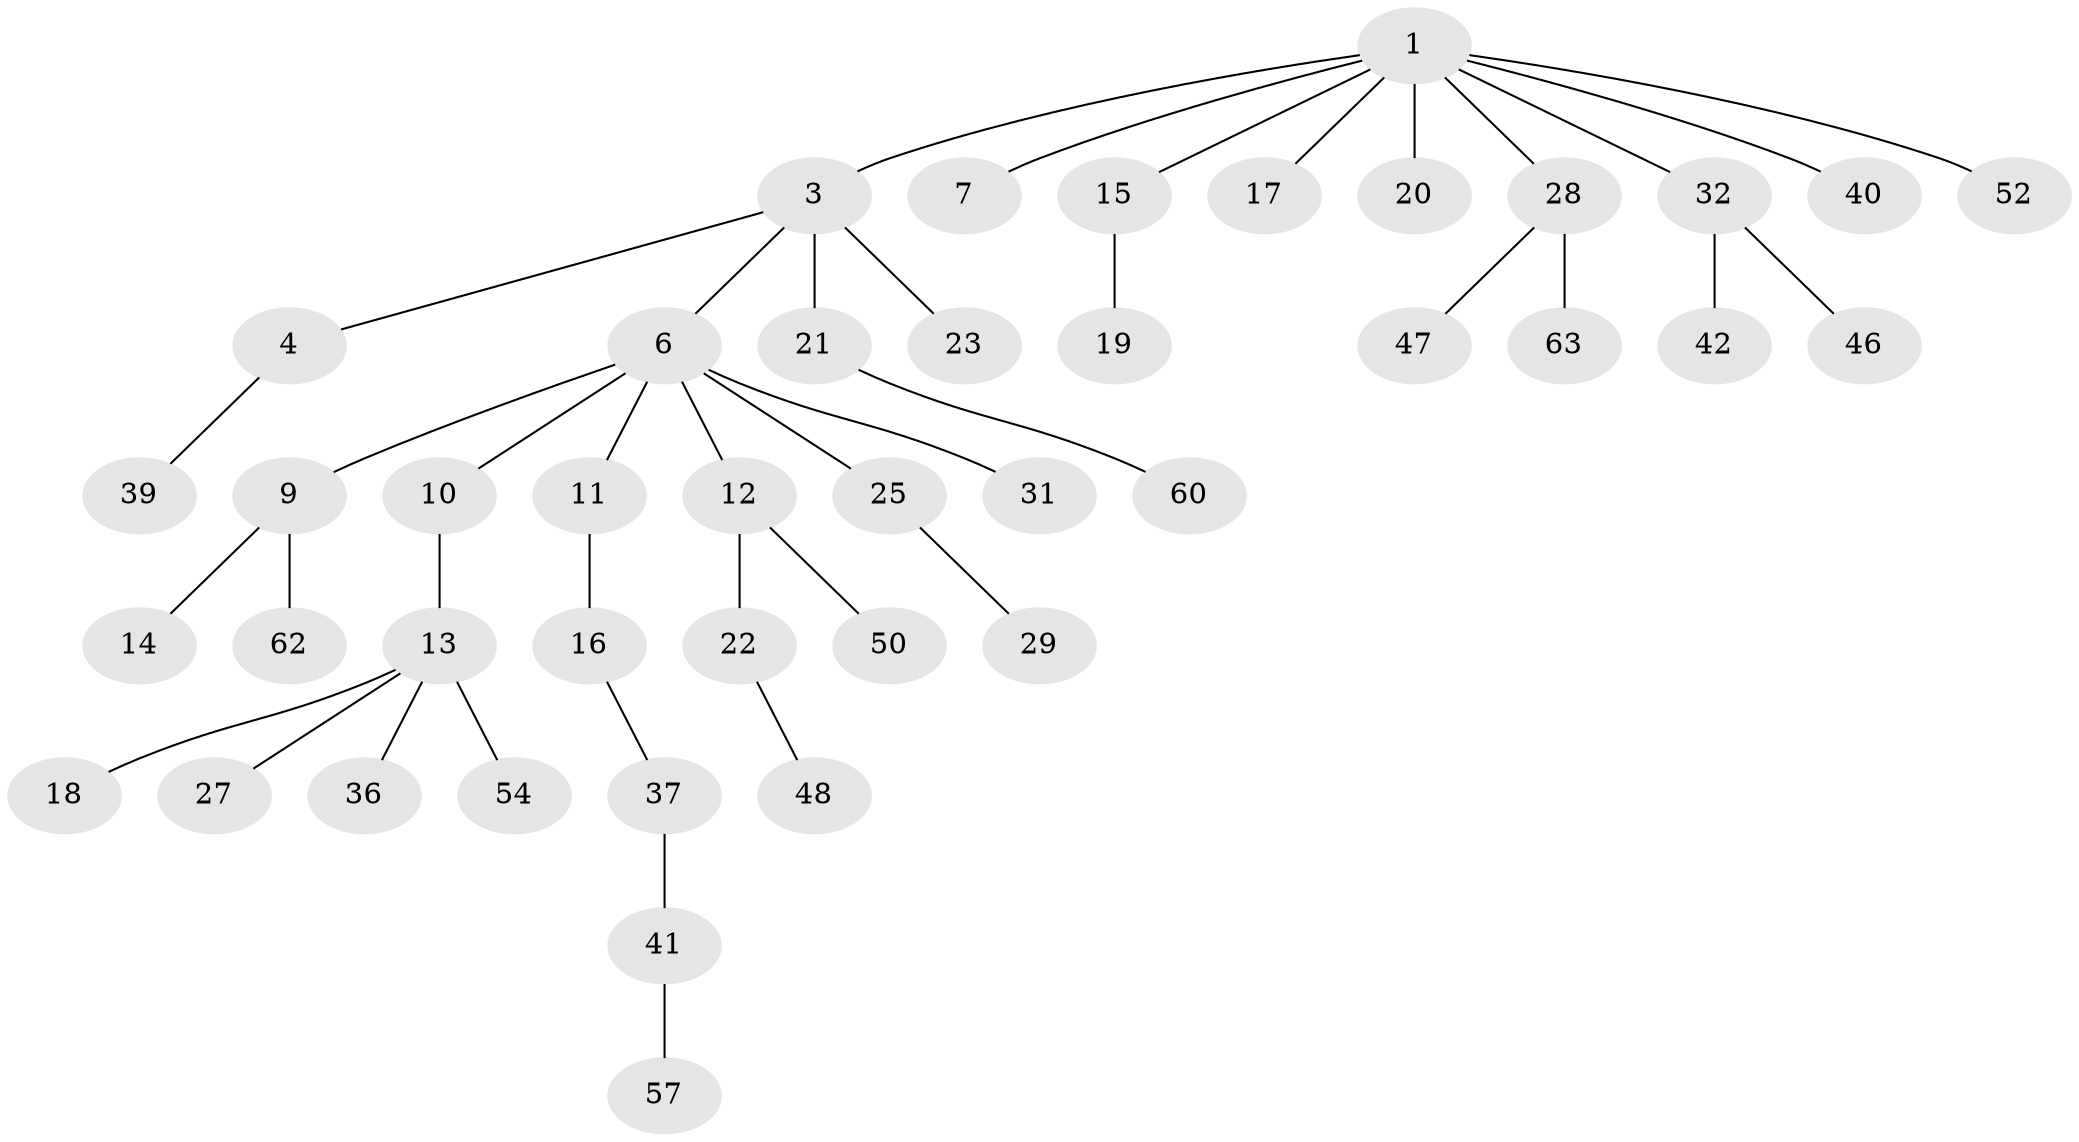 // original degree distribution, {7: 0.015384615384615385, 4: 0.09230769230769231, 3: 0.13846153846153847, 2: 0.26153846153846155, 5: 0.015384615384615385, 1: 0.47692307692307695}
// Generated by graph-tools (version 1.1) at 2025/11/02/27/25 16:11:27]
// undirected, 42 vertices, 41 edges
graph export_dot {
graph [start="1"]
  node [color=gray90,style=filled];
  1 [super="+2"];
  3 [super="+5"];
  4;
  6 [super="+8"];
  7 [super="+44"];
  9 [super="+43"];
  10 [super="+58"];
  11;
  12 [super="+65"];
  13 [super="+33"];
  14 [super="+26"];
  15;
  16 [super="+24"];
  17;
  18;
  19 [super="+30"];
  20;
  21 [super="+38"];
  22 [super="+61"];
  23;
  25 [super="+51"];
  27;
  28 [super="+53"];
  29 [super="+55"];
  31 [super="+34"];
  32 [super="+35"];
  36;
  37;
  39 [super="+64"];
  40;
  41 [super="+56"];
  42 [super="+45"];
  46 [super="+49"];
  47 [super="+59"];
  48;
  50;
  52;
  54;
  57;
  60;
  62;
  63;
  1 -- 3;
  1 -- 15;
  1 -- 17;
  1 -- 20;
  1 -- 28;
  1 -- 32;
  1 -- 40;
  1 -- 52;
  1 -- 7;
  3 -- 4;
  3 -- 21;
  3 -- 6;
  3 -- 23;
  4 -- 39;
  6 -- 11;
  6 -- 12;
  6 -- 9;
  6 -- 10;
  6 -- 25;
  6 -- 31;
  9 -- 14;
  9 -- 62;
  10 -- 13;
  11 -- 16;
  12 -- 22;
  12 -- 50;
  13 -- 18;
  13 -- 27;
  13 -- 36;
  13 -- 54;
  15 -- 19;
  16 -- 37;
  21 -- 60;
  22 -- 48;
  25 -- 29;
  28 -- 47;
  28 -- 63;
  32 -- 42;
  32 -- 46;
  37 -- 41;
  41 -- 57;
}
